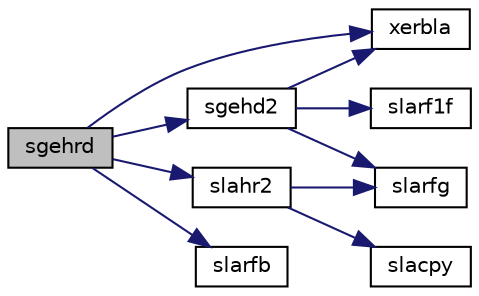 digraph "sgehrd"
{
 // LATEX_PDF_SIZE
  edge [fontname="Helvetica",fontsize="10",labelfontname="Helvetica",labelfontsize="10"];
  node [fontname="Helvetica",fontsize="10",shape=record];
  rankdir="LR";
  Node1 [label="sgehrd",height=0.2,width=0.4,color="black", fillcolor="grey75", style="filled", fontcolor="black",tooltip="SGEHRD"];
  Node1 -> Node2 [color="midnightblue",fontsize="10",style="solid",fontname="Helvetica"];
  Node2 [label="sgehd2",height=0.2,width=0.4,color="black", fillcolor="white", style="filled",URL="$sgehd2_8f.html#a08e8e4fef5295cd00f6762994a817e60",tooltip="SGEHD2 reduces a general square matrix to upper Hessenberg form using an unblocked algorithm."];
  Node2 -> Node3 [color="midnightblue",fontsize="10",style="solid",fontname="Helvetica"];
  Node3 [label="slarf1f",height=0.2,width=0.4,color="black", fillcolor="white", style="filled",URL="$slarf1f_8f.html#aefd3efd961011e8288e1a09bb2e04b99",tooltip="SLARF1F applies an elementary reflector to a general rectangular"];
  Node2 -> Node4 [color="midnightblue",fontsize="10",style="solid",fontname="Helvetica"];
  Node4 [label="slarfg",height=0.2,width=0.4,color="black", fillcolor="white", style="filled",URL="$slarfg_8f.html#a1c10a1adfa35b2d5ea15e801287a6a38",tooltip="SLARFG generates an elementary reflector (Householder matrix)."];
  Node2 -> Node5 [color="midnightblue",fontsize="10",style="solid",fontname="Helvetica"];
  Node5 [label="xerbla",height=0.2,width=0.4,color="black", fillcolor="white", style="filled",URL="$xerbla_8f.html#a377ee61015baf8dea7770b3a404b1c07",tooltip="XERBLA"];
  Node1 -> Node6 [color="midnightblue",fontsize="10",style="solid",fontname="Helvetica"];
  Node6 [label="slahr2",height=0.2,width=0.4,color="black", fillcolor="white", style="filled",URL="$slahr2_8f.html#abd4b807918e0259d6be8dcd55cb94b49",tooltip="SLAHR2 reduces the specified number of first columns of a general rectangular matrix A so that elemen..."];
  Node6 -> Node7 [color="midnightblue",fontsize="10",style="solid",fontname="Helvetica"];
  Node7 [label="slacpy",height=0.2,width=0.4,color="black", fillcolor="white", style="filled",URL="$slacpy_8f.html#a7780c991533ce8dd1f2c22ae2d563f08",tooltip="SLACPY copies all or part of one two-dimensional array to another."];
  Node6 -> Node4 [color="midnightblue",fontsize="10",style="solid",fontname="Helvetica"];
  Node1 -> Node8 [color="midnightblue",fontsize="10",style="solid",fontname="Helvetica"];
  Node8 [label="slarfb",height=0.2,width=0.4,color="black", fillcolor="white", style="filled",URL="$slarfb_8f.html#abd00c98d81aee1efa14e838bafa8078a",tooltip="SLARFB applies a block reflector or its transpose to a general rectangular matrix."];
  Node1 -> Node5 [color="midnightblue",fontsize="10",style="solid",fontname="Helvetica"];
}
